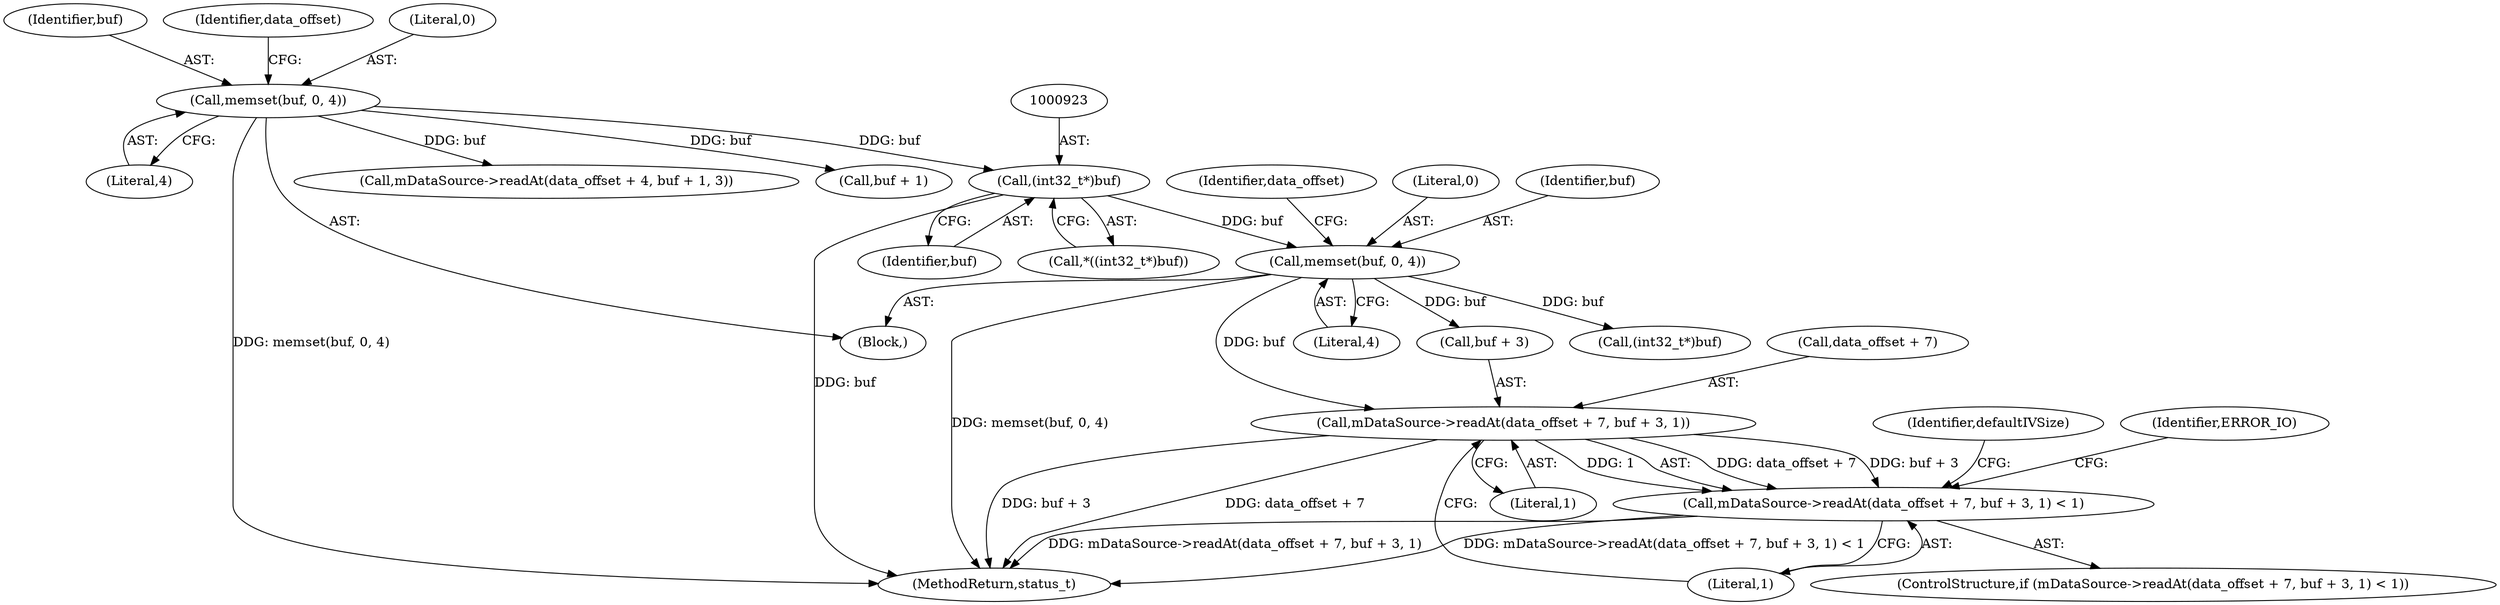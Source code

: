 digraph "0_Android_e7142a0703bc93f75e213e96ebc19000022afed9@API" {
"1000938" [label="(Call,mDataSource->readAt(data_offset + 7, buf + 3, 1))"];
"1000932" [label="(Call,memset(buf, 0, 4))"];
"1000922" [label="(Call,(int32_t*)buf)"];
"1000899" [label="(Call,memset(buf, 0, 4))"];
"1000937" [label="(Call,mDataSource->readAt(data_offset + 7, buf + 3, 1) < 1)"];
"1000932" [label="(Call,memset(buf, 0, 4))"];
"1000902" [label="(Literal,4)"];
"1000922" [label="(Call,(int32_t*)buf)"];
"1000952" [label="(Identifier,defaultIVSize)"];
"1000905" [label="(Call,mDataSource->readAt(data_offset + 4, buf + 1, 3))"];
"1000939" [label="(Call,data_offset + 7)"];
"1000899" [label="(Call,memset(buf, 0, 4))"];
"1000936" [label="(ControlStructure,if (mDataSource->readAt(data_offset + 7, buf + 3, 1) < 1))"];
"1000935" [label="(Literal,4)"];
"1000942" [label="(Call,buf + 3)"];
"1000938" [label="(Call,mDataSource->readAt(data_offset + 7, buf + 3, 1))"];
"1000909" [label="(Call,buf + 1)"];
"1000900" [label="(Identifier,buf)"];
"1000933" [label="(Identifier,buf)"];
"1000955" [label="(Call,(int32_t*)buf)"];
"1000924" [label="(Identifier,buf)"];
"1000940" [label="(Identifier,data_offset)"];
"1003275" [label="(MethodReturn,status_t)"];
"1000921" [label="(Call,*((int32_t*)buf))"];
"1000886" [label="(Block,)"];
"1000937" [label="(Call,mDataSource->readAt(data_offset + 7, buf + 3, 1) < 1)"];
"1000907" [label="(Identifier,data_offset)"];
"1000946" [label="(Literal,1)"];
"1000945" [label="(Literal,1)"];
"1000949" [label="(Identifier,ERROR_IO)"];
"1000934" [label="(Literal,0)"];
"1000901" [label="(Literal,0)"];
"1000938" -> "1000937"  [label="AST: "];
"1000938" -> "1000945"  [label="CFG: "];
"1000939" -> "1000938"  [label="AST: "];
"1000942" -> "1000938"  [label="AST: "];
"1000945" -> "1000938"  [label="AST: "];
"1000946" -> "1000938"  [label="CFG: "];
"1000938" -> "1003275"  [label="DDG: data_offset + 7"];
"1000938" -> "1003275"  [label="DDG: buf + 3"];
"1000938" -> "1000937"  [label="DDG: data_offset + 7"];
"1000938" -> "1000937"  [label="DDG: buf + 3"];
"1000938" -> "1000937"  [label="DDG: 1"];
"1000932" -> "1000938"  [label="DDG: buf"];
"1000932" -> "1000886"  [label="AST: "];
"1000932" -> "1000935"  [label="CFG: "];
"1000933" -> "1000932"  [label="AST: "];
"1000934" -> "1000932"  [label="AST: "];
"1000935" -> "1000932"  [label="AST: "];
"1000940" -> "1000932"  [label="CFG: "];
"1000932" -> "1003275"  [label="DDG: memset(buf, 0, 4)"];
"1000922" -> "1000932"  [label="DDG: buf"];
"1000932" -> "1000942"  [label="DDG: buf"];
"1000932" -> "1000955"  [label="DDG: buf"];
"1000922" -> "1000921"  [label="AST: "];
"1000922" -> "1000924"  [label="CFG: "];
"1000923" -> "1000922"  [label="AST: "];
"1000924" -> "1000922"  [label="AST: "];
"1000921" -> "1000922"  [label="CFG: "];
"1000922" -> "1003275"  [label="DDG: buf"];
"1000899" -> "1000922"  [label="DDG: buf"];
"1000899" -> "1000886"  [label="AST: "];
"1000899" -> "1000902"  [label="CFG: "];
"1000900" -> "1000899"  [label="AST: "];
"1000901" -> "1000899"  [label="AST: "];
"1000902" -> "1000899"  [label="AST: "];
"1000907" -> "1000899"  [label="CFG: "];
"1000899" -> "1003275"  [label="DDG: memset(buf, 0, 4)"];
"1000899" -> "1000905"  [label="DDG: buf"];
"1000899" -> "1000909"  [label="DDG: buf"];
"1000937" -> "1000936"  [label="AST: "];
"1000937" -> "1000946"  [label="CFG: "];
"1000946" -> "1000937"  [label="AST: "];
"1000949" -> "1000937"  [label="CFG: "];
"1000952" -> "1000937"  [label="CFG: "];
"1000937" -> "1003275"  [label="DDG: mDataSource->readAt(data_offset + 7, buf + 3, 1) < 1"];
"1000937" -> "1003275"  [label="DDG: mDataSource->readAt(data_offset + 7, buf + 3, 1)"];
}
